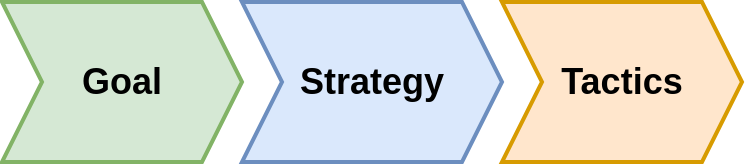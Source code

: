 <mxfile version="12.4.8" type="device"><diagram id="Fv3mhHZ4xUXlyDAmnDkt" name="Page-1"><mxGraphModel dx="1094" dy="822" grid="1" gridSize="10" guides="1" tooltips="1" connect="1" arrows="1" fold="1" page="1" pageScale="1" pageWidth="850" pageHeight="1100" math="0" shadow="0"><root><mxCell id="0"/><mxCell id="1" parent="0"/><mxCell id="aoKgKNsiK5OD9HyHEGZA-1" value="&lt;font style=&quot;font-size: 18px&quot;&gt;&lt;b&gt;&lt;font style=&quot;font-size: 18px&quot;&gt;Goal&lt;/font&gt;&lt;/b&gt;&lt;/font&gt;" style="shape=step;perimeter=stepPerimeter;whiteSpace=wrap;html=1;fixedSize=1;strokeWidth=2;fillColor=#d5e8d4;strokeColor=#82b366;" vertex="1" parent="1"><mxGeometry x="260" y="300" width="120" height="80" as="geometry"/></mxCell><mxCell id="aoKgKNsiK5OD9HyHEGZA-3" value="&lt;font style=&quot;font-size: 18px&quot;&gt;&lt;b&gt;&lt;font style=&quot;font-size: 18px&quot;&gt;Strategy&lt;/font&gt;&lt;/b&gt;&lt;/font&gt;" style="shape=step;perimeter=stepPerimeter;whiteSpace=wrap;html=1;fixedSize=1;strokeWidth=2;size=20;fillColor=#dae8fc;strokeColor=#6c8ebf;" vertex="1" parent="1"><mxGeometry x="380" y="300" width="130" height="80" as="geometry"/></mxCell><mxCell id="aoKgKNsiK5OD9HyHEGZA-4" value="&lt;font style=&quot;font-size: 18px&quot;&gt;&lt;b&gt;&lt;font style=&quot;font-size: 18px&quot;&gt;Tactics&lt;/font&gt;&lt;/b&gt;&lt;/font&gt;" style="shape=step;perimeter=stepPerimeter;whiteSpace=wrap;html=1;fixedSize=1;strokeWidth=2;fillColor=#ffe6cc;strokeColor=#d79b00;" vertex="1" parent="1"><mxGeometry x="510" y="300" width="120" height="80" as="geometry"/></mxCell></root></mxGraphModel></diagram></mxfile>